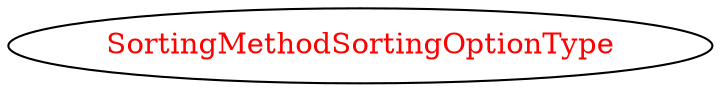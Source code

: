 digraph dependencyGraph {
 concentrate=true;
 ranksep="2.0";
 rankdir="LR"; 
 splines="ortho";
"SortingMethodSortingOptionType" [fontcolor="red"];
}